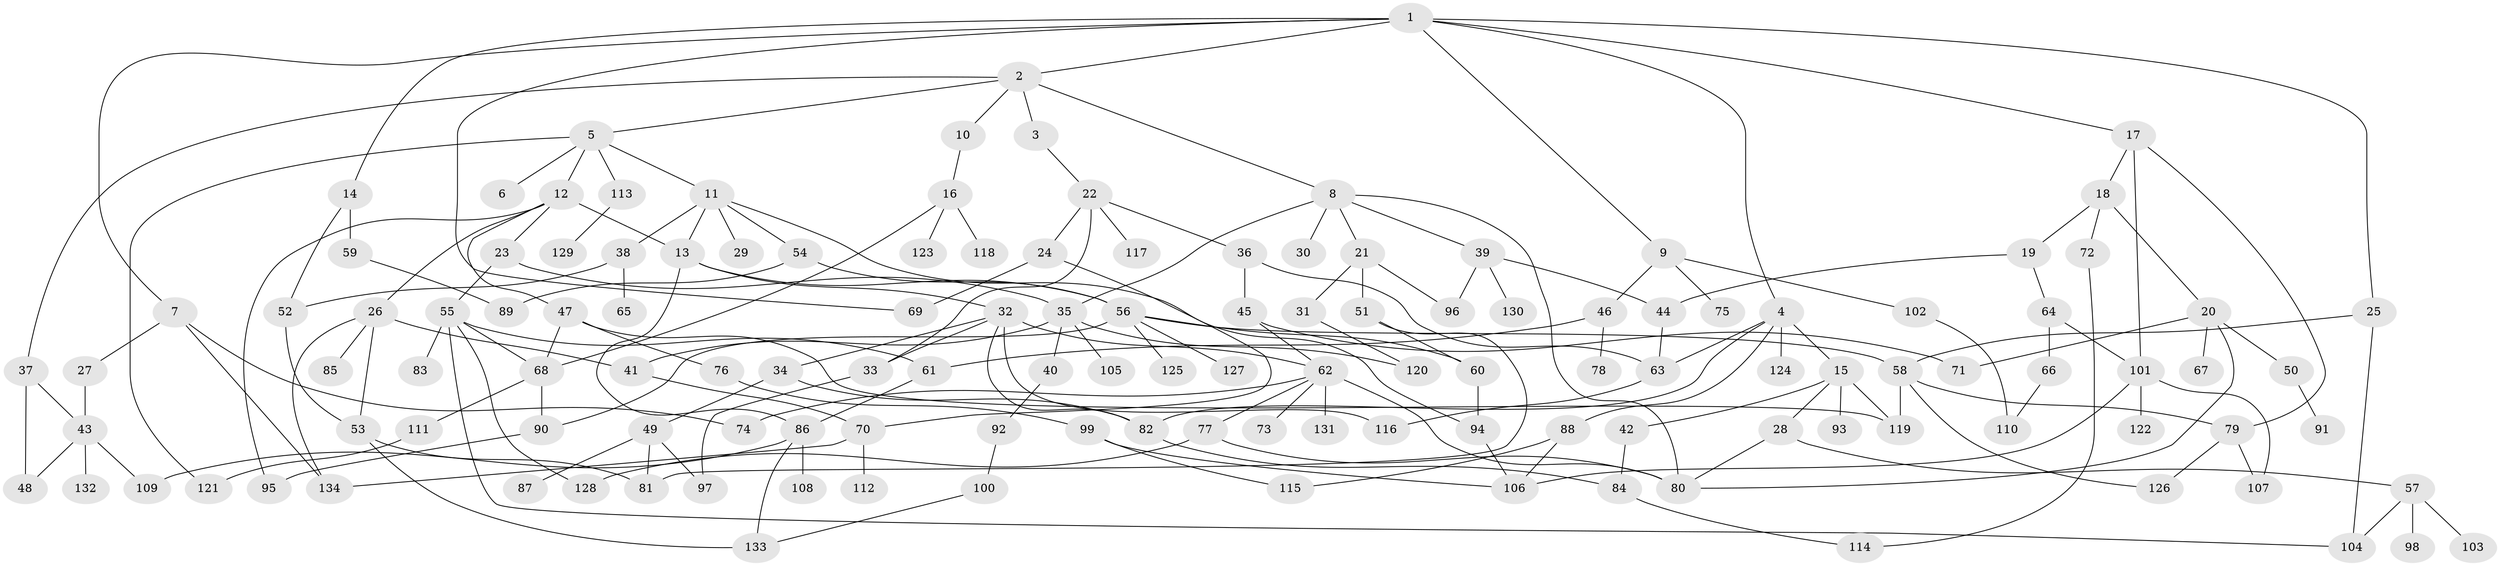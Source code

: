 // Generated by graph-tools (version 1.1) at 2025/13/03/09/25 04:13:24]
// undirected, 134 vertices, 194 edges
graph export_dot {
graph [start="1"]
  node [color=gray90,style=filled];
  1;
  2;
  3;
  4;
  5;
  6;
  7;
  8;
  9;
  10;
  11;
  12;
  13;
  14;
  15;
  16;
  17;
  18;
  19;
  20;
  21;
  22;
  23;
  24;
  25;
  26;
  27;
  28;
  29;
  30;
  31;
  32;
  33;
  34;
  35;
  36;
  37;
  38;
  39;
  40;
  41;
  42;
  43;
  44;
  45;
  46;
  47;
  48;
  49;
  50;
  51;
  52;
  53;
  54;
  55;
  56;
  57;
  58;
  59;
  60;
  61;
  62;
  63;
  64;
  65;
  66;
  67;
  68;
  69;
  70;
  71;
  72;
  73;
  74;
  75;
  76;
  77;
  78;
  79;
  80;
  81;
  82;
  83;
  84;
  85;
  86;
  87;
  88;
  89;
  90;
  91;
  92;
  93;
  94;
  95;
  96;
  97;
  98;
  99;
  100;
  101;
  102;
  103;
  104;
  105;
  106;
  107;
  108;
  109;
  110;
  111;
  112;
  113;
  114;
  115;
  116;
  117;
  118;
  119;
  120;
  121;
  122;
  123;
  124;
  125;
  126;
  127;
  128;
  129;
  130;
  131;
  132;
  133;
  134;
  1 -- 2;
  1 -- 4;
  1 -- 7;
  1 -- 9;
  1 -- 14;
  1 -- 17;
  1 -- 25;
  1 -- 69;
  2 -- 3;
  2 -- 5;
  2 -- 8;
  2 -- 10;
  2 -- 37;
  3 -- 22;
  4 -- 15;
  4 -- 88;
  4 -- 124;
  4 -- 63;
  4 -- 82;
  5 -- 6;
  5 -- 11;
  5 -- 12;
  5 -- 113;
  5 -- 121;
  7 -- 27;
  7 -- 74;
  7 -- 134;
  8 -- 21;
  8 -- 30;
  8 -- 35;
  8 -- 39;
  8 -- 80;
  9 -- 46;
  9 -- 75;
  9 -- 102;
  10 -- 16;
  11 -- 29;
  11 -- 38;
  11 -- 54;
  11 -- 94;
  11 -- 13;
  12 -- 13;
  12 -- 23;
  12 -- 26;
  12 -- 47;
  12 -- 95;
  13 -- 32;
  13 -- 56;
  13 -- 86;
  14 -- 52;
  14 -- 59;
  15 -- 28;
  15 -- 42;
  15 -- 93;
  15 -- 119;
  16 -- 118;
  16 -- 123;
  16 -- 68;
  17 -- 18;
  17 -- 79;
  17 -- 101;
  18 -- 19;
  18 -- 20;
  18 -- 72;
  19 -- 44;
  19 -- 64;
  20 -- 50;
  20 -- 67;
  20 -- 71;
  20 -- 80;
  21 -- 31;
  21 -- 51;
  21 -- 96;
  22 -- 24;
  22 -- 36;
  22 -- 117;
  22 -- 33;
  23 -- 55;
  23 -- 35;
  24 -- 69;
  24 -- 70;
  25 -- 58;
  25 -- 104;
  26 -- 41;
  26 -- 53;
  26 -- 85;
  26 -- 134;
  27 -- 43;
  28 -- 57;
  28 -- 80;
  31 -- 120;
  32 -- 33;
  32 -- 34;
  32 -- 116;
  32 -- 62;
  32 -- 82;
  33 -- 97;
  34 -- 49;
  34 -- 82;
  35 -- 40;
  35 -- 105;
  35 -- 120;
  35 -- 41;
  36 -- 45;
  36 -- 63;
  37 -- 43;
  37 -- 48;
  38 -- 65;
  38 -- 52;
  39 -- 130;
  39 -- 96;
  39 -- 44;
  40 -- 92;
  41 -- 70;
  42 -- 84;
  43 -- 48;
  43 -- 132;
  43 -- 109;
  44 -- 63;
  45 -- 62;
  45 -- 71;
  46 -- 61;
  46 -- 78;
  47 -- 76;
  47 -- 119;
  47 -- 68;
  49 -- 87;
  49 -- 97;
  49 -- 81;
  50 -- 91;
  51 -- 60;
  51 -- 81;
  52 -- 53;
  53 -- 81;
  53 -- 133;
  54 -- 89;
  54 -- 56;
  55 -- 68;
  55 -- 83;
  55 -- 128;
  55 -- 104;
  55 -- 61;
  56 -- 125;
  56 -- 127;
  56 -- 60;
  56 -- 58;
  56 -- 90;
  57 -- 98;
  57 -- 103;
  57 -- 104;
  58 -- 79;
  58 -- 126;
  58 -- 119;
  59 -- 89;
  60 -- 94;
  61 -- 86;
  62 -- 73;
  62 -- 77;
  62 -- 131;
  62 -- 80;
  62 -- 74;
  63 -- 116;
  64 -- 66;
  64 -- 101;
  66 -- 110;
  68 -- 90;
  68 -- 111;
  70 -- 112;
  70 -- 134;
  72 -- 114;
  76 -- 99;
  77 -- 80;
  77 -- 128;
  79 -- 107;
  79 -- 126;
  82 -- 84;
  84 -- 114;
  86 -- 108;
  86 -- 109;
  86 -- 133;
  88 -- 115;
  88 -- 106;
  90 -- 95;
  92 -- 100;
  94 -- 106;
  99 -- 106;
  99 -- 115;
  100 -- 133;
  101 -- 107;
  101 -- 122;
  101 -- 106;
  102 -- 110;
  111 -- 121;
  113 -- 129;
}
